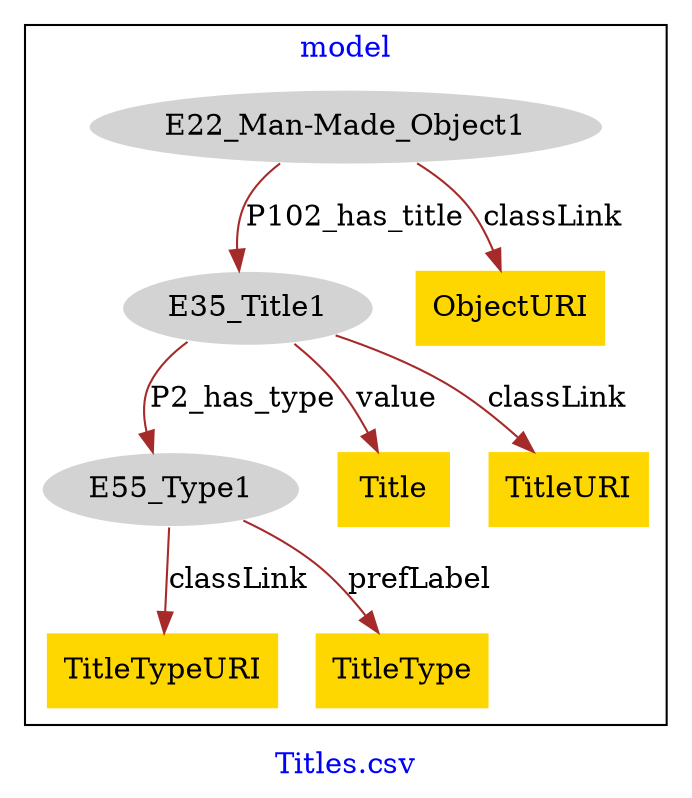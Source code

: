 digraph n0 {
fontcolor="blue"
remincross="true"
label="Titles.csv"
subgraph cluster {
label="model"
n2[style="filled",color="white",fillcolor="lightgray",label="E22_Man-Made_Object1"];
n3[style="filled",color="white",fillcolor="lightgray",label="E35_Title1"];
n4[style="filled",color="white",fillcolor="lightgray",label="E55_Type1"];
n5[shape="plaintext",style="filled",fillcolor="gold",label="Title"];
n6[shape="plaintext",style="filled",fillcolor="gold",label="TitleURI"];
n7[shape="plaintext",style="filled",fillcolor="gold",label="TitleTypeURI"];
n8[shape="plaintext",style="filled",fillcolor="gold",label="TitleType"];
n9[shape="plaintext",style="filled",fillcolor="gold",label="ObjectURI"];
}
n2 -> n3[color="brown",fontcolor="black",label="P102_has_title"]
n3 -> n4[color="brown",fontcolor="black",label="P2_has_type"]
n3 -> n5[color="brown",fontcolor="black",label="value"]
n3 -> n6[color="brown",fontcolor="black",label="classLink"]
n4 -> n7[color="brown",fontcolor="black",label="classLink"]
n4 -> n8[color="brown",fontcolor="black",label="prefLabel"]
n2 -> n9[color="brown",fontcolor="black",label="classLink"]
}
